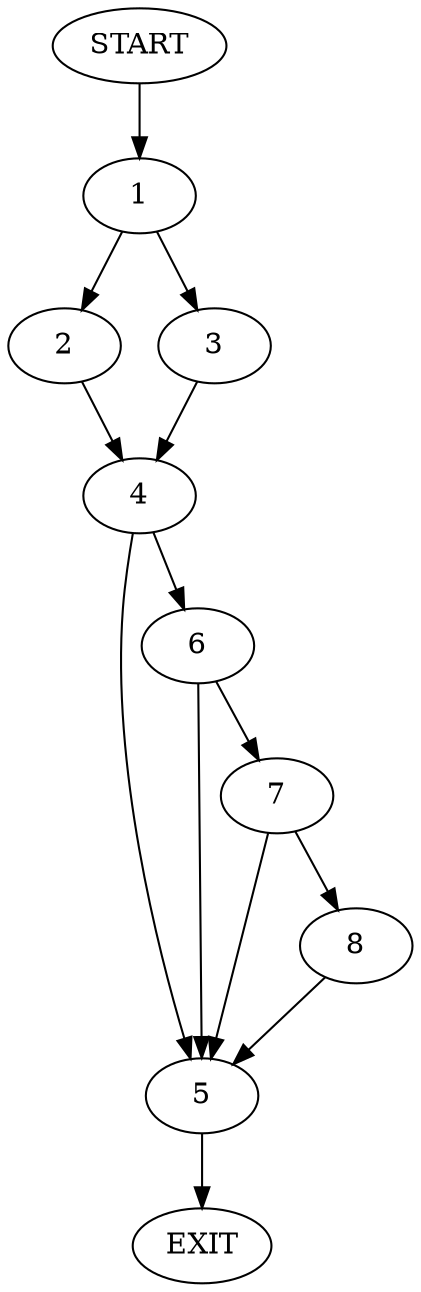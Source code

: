 digraph {
0 [label="START"]
9 [label="EXIT"]
0 -> 1
1 -> 2
1 -> 3
2 -> 4
3 -> 4
4 -> 5
4 -> 6
5 -> 9
6 -> 7
6 -> 5
7 -> 5
7 -> 8
8 -> 5
}
